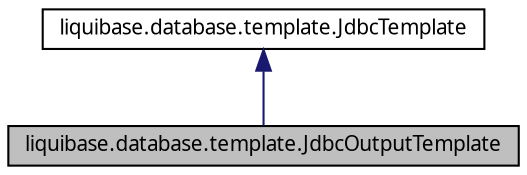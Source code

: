 digraph G
{
  edge [fontname="FreeSans.ttf",fontsize=10,labelfontname="FreeSans.ttf",labelfontsize=10];
  node [fontname="FreeSans.ttf",fontsize=10,shape=record];
  Node1 [label="liquibase.database.template.JdbcOutputTemplate",height=0.2,width=0.4,color="black", fillcolor="grey75", style="filled" fontcolor="black"];
  Node2 -> Node1 [dir=back,color="midnightblue",fontsize=10,style="solid",fontname="FreeSans.ttf"];
  Node2 [label="liquibase.database.template.JdbcTemplate",height=0.2,width=0.4,color="black", fillcolor="white", style="filled",URL="$classliquibase_1_1database_1_1template_1_1_jdbc_template.html",tooltip="Class to simplify execution of SqlStatements."];
}
